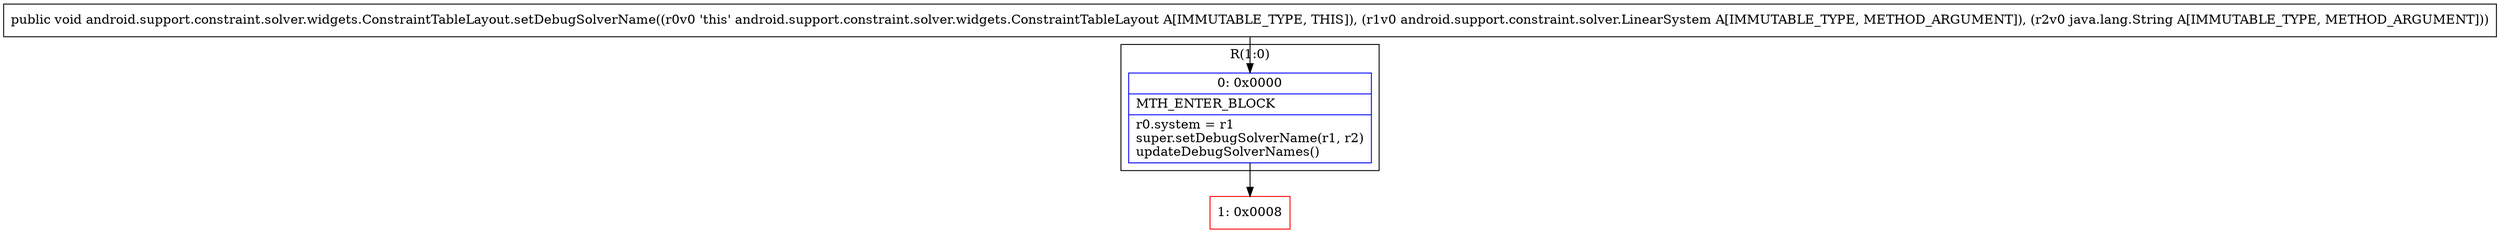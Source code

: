 digraph "CFG forandroid.support.constraint.solver.widgets.ConstraintTableLayout.setDebugSolverName(Landroid\/support\/constraint\/solver\/LinearSystem;Ljava\/lang\/String;)V" {
subgraph cluster_Region_936662358 {
label = "R(1:0)";
node [shape=record,color=blue];
Node_0 [shape=record,label="{0\:\ 0x0000|MTH_ENTER_BLOCK\l|r0.system = r1\lsuper.setDebugSolverName(r1, r2)\lupdateDebugSolverNames()\l}"];
}
Node_1 [shape=record,color=red,label="{1\:\ 0x0008}"];
MethodNode[shape=record,label="{public void android.support.constraint.solver.widgets.ConstraintTableLayout.setDebugSolverName((r0v0 'this' android.support.constraint.solver.widgets.ConstraintTableLayout A[IMMUTABLE_TYPE, THIS]), (r1v0 android.support.constraint.solver.LinearSystem A[IMMUTABLE_TYPE, METHOD_ARGUMENT]), (r2v0 java.lang.String A[IMMUTABLE_TYPE, METHOD_ARGUMENT])) }"];
MethodNode -> Node_0;
Node_0 -> Node_1;
}

